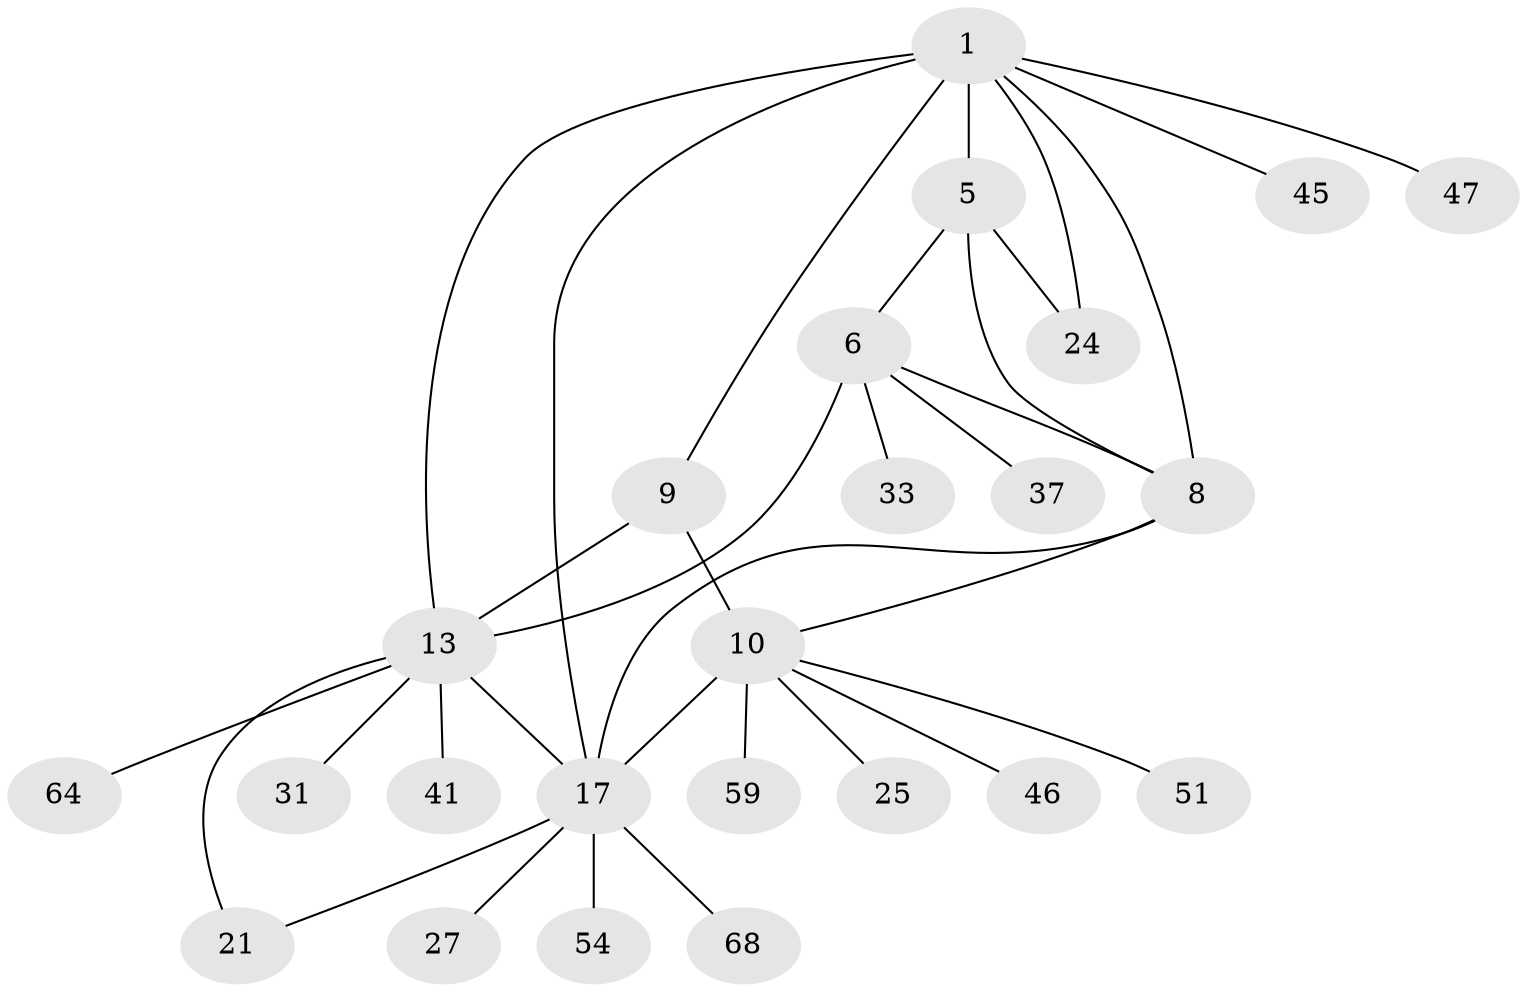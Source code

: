 // original degree distribution, {7: 0.07228915662650602, 4: 0.03614457831325301, 8: 0.04819277108433735, 5: 0.04819277108433735, 6: 0.03614457831325301, 11: 0.012048192771084338, 3: 0.024096385542168676, 2: 0.1566265060240964, 1: 0.5662650602409639}
// Generated by graph-tools (version 1.1) at 2025/19/03/04/25 18:19:31]
// undirected, 24 vertices, 33 edges
graph export_dot {
graph [start="1"]
  node [color=gray90,style=filled];
  1 [super="+40+3+4+2"];
  5 [super="+7+61+58+70+36"];
  6 [super="+55+23"];
  8 [super="+74"];
  9 [super="+42+48+56+69+26+35"];
  10 [super="+39+11+80"];
  13 [super="+57+32+28+30+14"];
  17 [super="+18+22+66+19"];
  21;
  24;
  25;
  27;
  31;
  33 [super="+63"];
  37;
  41;
  45 [super="+50"];
  46;
  47;
  51;
  54;
  59 [super="+82+79+83"];
  64;
  68;
  1 -- 9;
  1 -- 13 [weight=2];
  1 -- 24;
  1 -- 17;
  1 -- 5;
  1 -- 8;
  1 -- 47;
  1 -- 45;
  5 -- 6 [weight=2];
  5 -- 8 [weight=2];
  5 -- 24;
  6 -- 8;
  6 -- 33;
  6 -- 37;
  6 -- 13;
  8 -- 17;
  8 -- 10;
  9 -- 10 [weight=3];
  9 -- 13;
  10 -- 46;
  10 -- 17;
  10 -- 51;
  10 -- 25;
  10 -- 59;
  13 -- 64;
  13 -- 41;
  13 -- 17;
  13 -- 21;
  13 -- 31;
  17 -- 27;
  17 -- 68;
  17 -- 21;
  17 -- 54;
}
